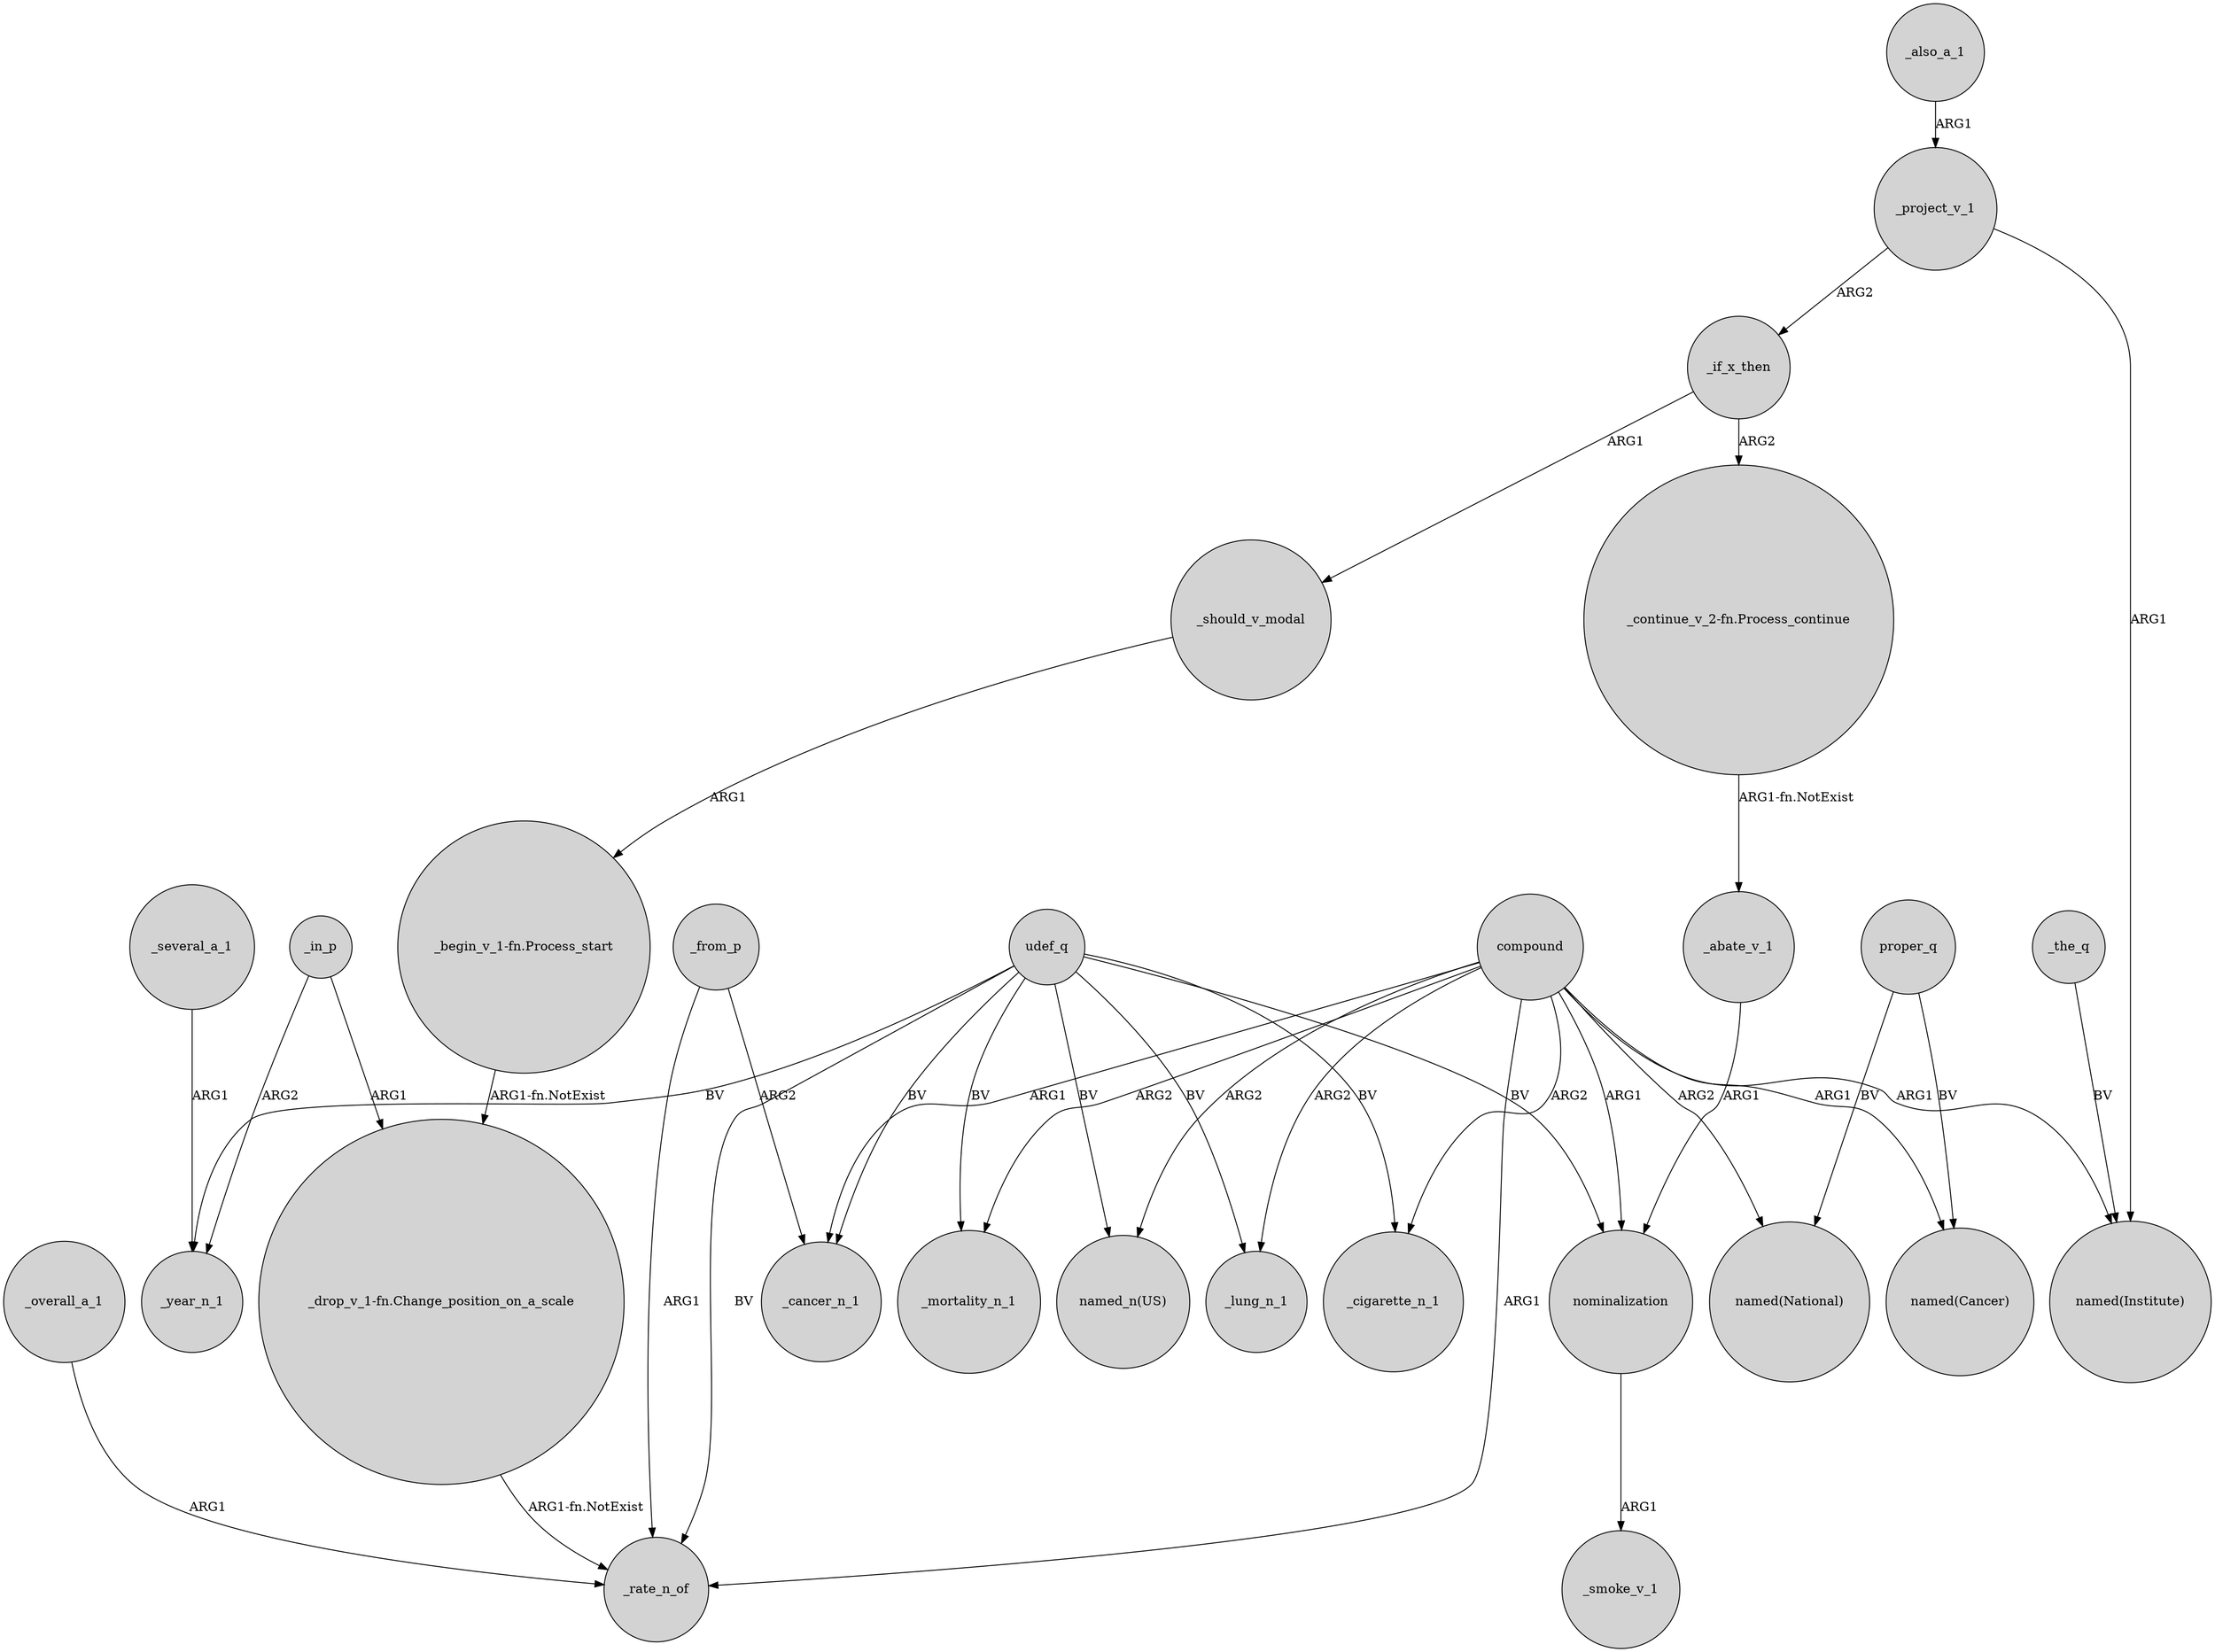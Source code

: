 digraph {
	node [shape=circle style=filled]
	udef_q -> _lung_n_1 [label=BV]
	udef_q -> _cancer_n_1 [label=BV]
	_project_v_1 -> "named(Institute)" [label=ARG1]
	udef_q -> "named_n(US)" [label=BV]
	_in_p -> _year_n_1 [label=ARG2]
	_in_p -> "_drop_v_1-fn.Change_position_on_a_scale" [label=ARG1]
	_overall_a_1 -> _rate_n_of [label=ARG1]
	proper_q -> "named(Cancer)" [label=BV]
	compound -> _rate_n_of [label=ARG1]
	"_begin_v_1-fn.Process_start" -> "_drop_v_1-fn.Change_position_on_a_scale" [label="ARG1-fn.NotExist"]
	udef_q -> _rate_n_of [label=BV]
	udef_q -> _cigarette_n_1 [label=BV]
	nominalization -> _smoke_v_1 [label=ARG1]
	_also_a_1 -> _project_v_1 [label=ARG1]
	_if_x_then -> _should_v_modal [label=ARG1]
	_from_p -> _cancer_n_1 [label=ARG2]
	compound -> "named_n(US)" [label=ARG2]
	compound -> _cancer_n_1 [label=ARG1]
	compound -> "named(Institute)" [label=ARG1]
	_should_v_modal -> "_begin_v_1-fn.Process_start" [label=ARG1]
	"_continue_v_2-fn.Process_continue" -> _abate_v_1 [label="ARG1-fn.NotExist"]
	compound -> "named(National)" [label=ARG2]
	_the_q -> "named(Institute)" [label=BV]
	udef_q -> _mortality_n_1 [label=BV]
	_from_p -> _rate_n_of [label=ARG1]
	udef_q -> nominalization [label=BV]
	_abate_v_1 -> nominalization [label=ARG1]
	compound -> _lung_n_1 [label=ARG2]
	compound -> _cigarette_n_1 [label=ARG2]
	_project_v_1 -> _if_x_then [label=ARG2]
	udef_q -> _year_n_1 [label=BV]
	proper_q -> "named(National)" [label=BV]
	_several_a_1 -> _year_n_1 [label=ARG1]
	_if_x_then -> "_continue_v_2-fn.Process_continue" [label=ARG2]
	compound -> nominalization [label=ARG1]
	"_drop_v_1-fn.Change_position_on_a_scale" -> _rate_n_of [label="ARG1-fn.NotExist"]
	compound -> "named(Cancer)" [label=ARG1]
	compound -> _mortality_n_1 [label=ARG2]
}
